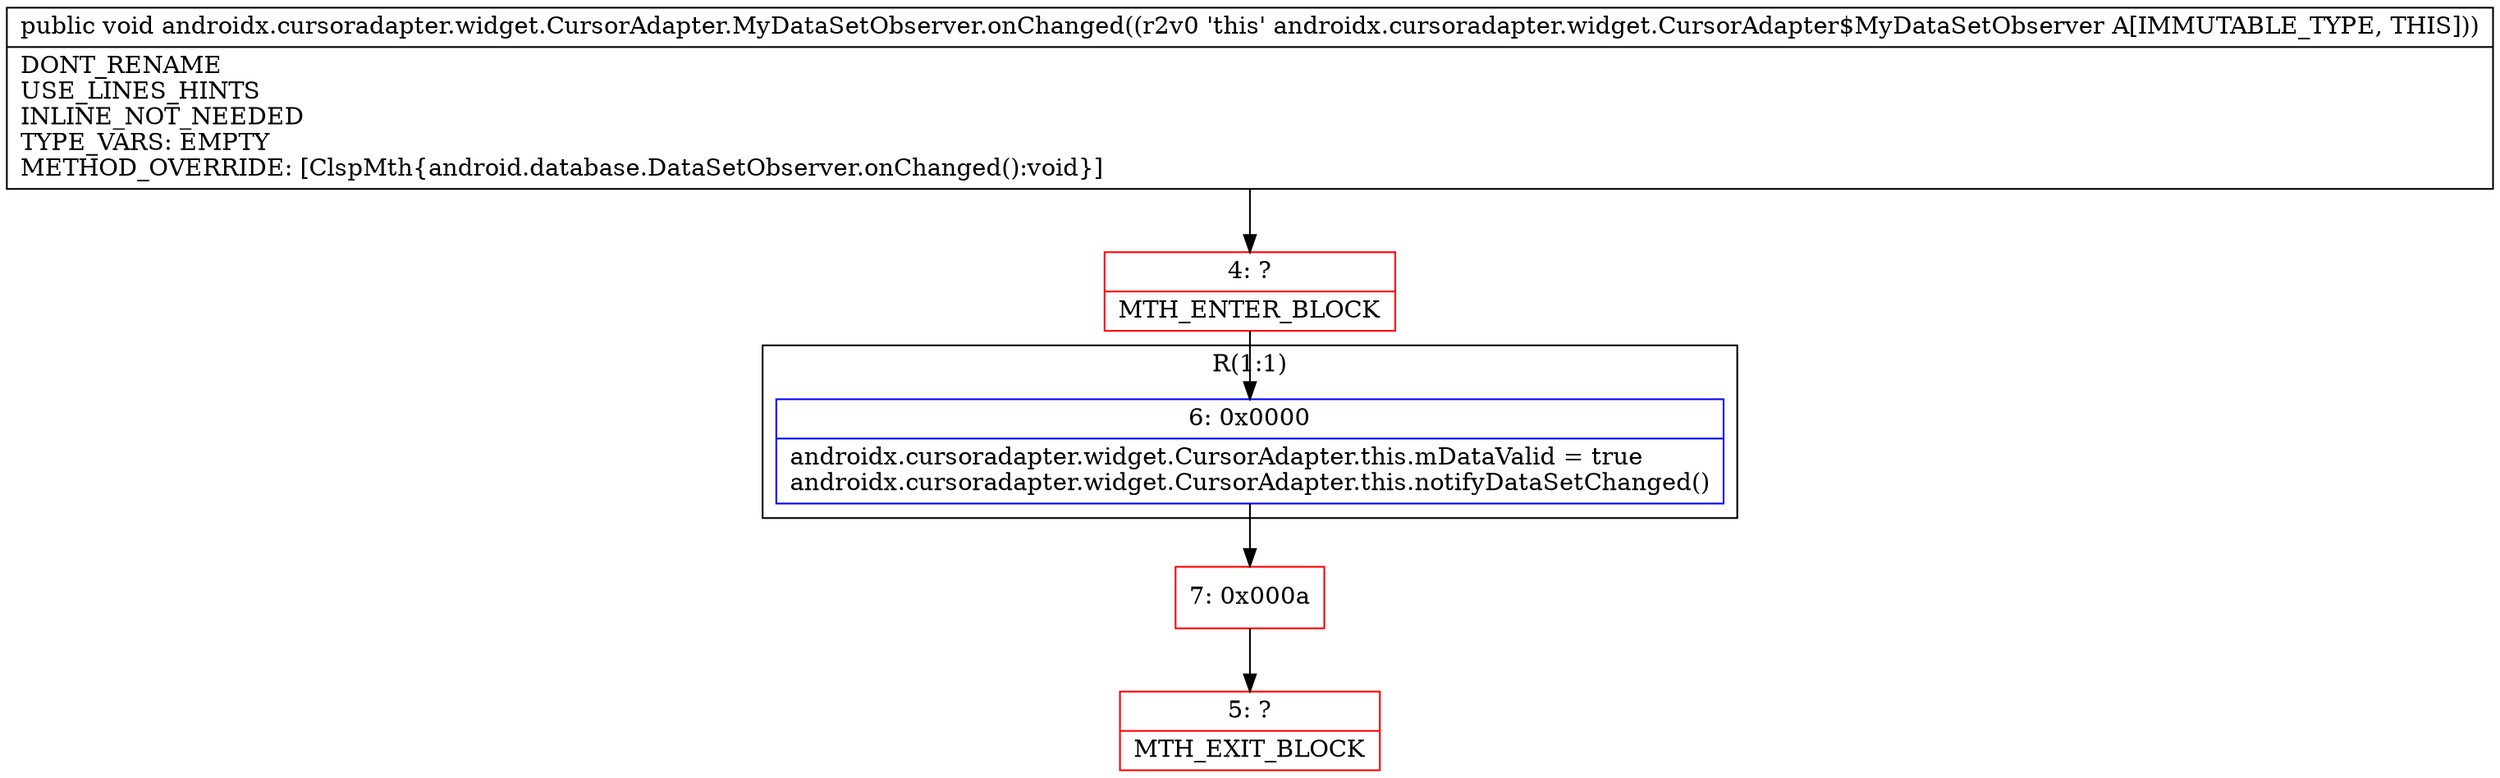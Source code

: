 digraph "CFG forandroidx.cursoradapter.widget.CursorAdapter.MyDataSetObserver.onChanged()V" {
subgraph cluster_Region_1360725433 {
label = "R(1:1)";
node [shape=record,color=blue];
Node_6 [shape=record,label="{6\:\ 0x0000|androidx.cursoradapter.widget.CursorAdapter.this.mDataValid = true\landroidx.cursoradapter.widget.CursorAdapter.this.notifyDataSetChanged()\l}"];
}
Node_4 [shape=record,color=red,label="{4\:\ ?|MTH_ENTER_BLOCK\l}"];
Node_7 [shape=record,color=red,label="{7\:\ 0x000a}"];
Node_5 [shape=record,color=red,label="{5\:\ ?|MTH_EXIT_BLOCK\l}"];
MethodNode[shape=record,label="{public void androidx.cursoradapter.widget.CursorAdapter.MyDataSetObserver.onChanged((r2v0 'this' androidx.cursoradapter.widget.CursorAdapter$MyDataSetObserver A[IMMUTABLE_TYPE, THIS]))  | DONT_RENAME\lUSE_LINES_HINTS\lINLINE_NOT_NEEDED\lTYPE_VARS: EMPTY\lMETHOD_OVERRIDE: [ClspMth\{android.database.DataSetObserver.onChanged():void\}]\l}"];
MethodNode -> Node_4;Node_6 -> Node_7;
Node_4 -> Node_6;
Node_7 -> Node_5;
}

